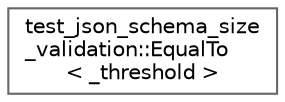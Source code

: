 digraph "类继承关系图"
{
 // LATEX_PDF_SIZE
  bgcolor="transparent";
  edge [fontname=Helvetica,fontsize=10,labelfontname=Helvetica,labelfontsize=10];
  node [fontname=Helvetica,fontsize=10,shape=box,height=0.2,width=0.4];
  rankdir="LR";
  Node0 [id="Node000000",label="test_json_schema_size\l_validation::EqualTo\l\< _threshold \>",height=0.2,width=0.4,color="grey40", fillcolor="white", style="filled",URL="$structtest__json__schema__size__validation_1_1_equal_to.html",tooltip=" "];
}
